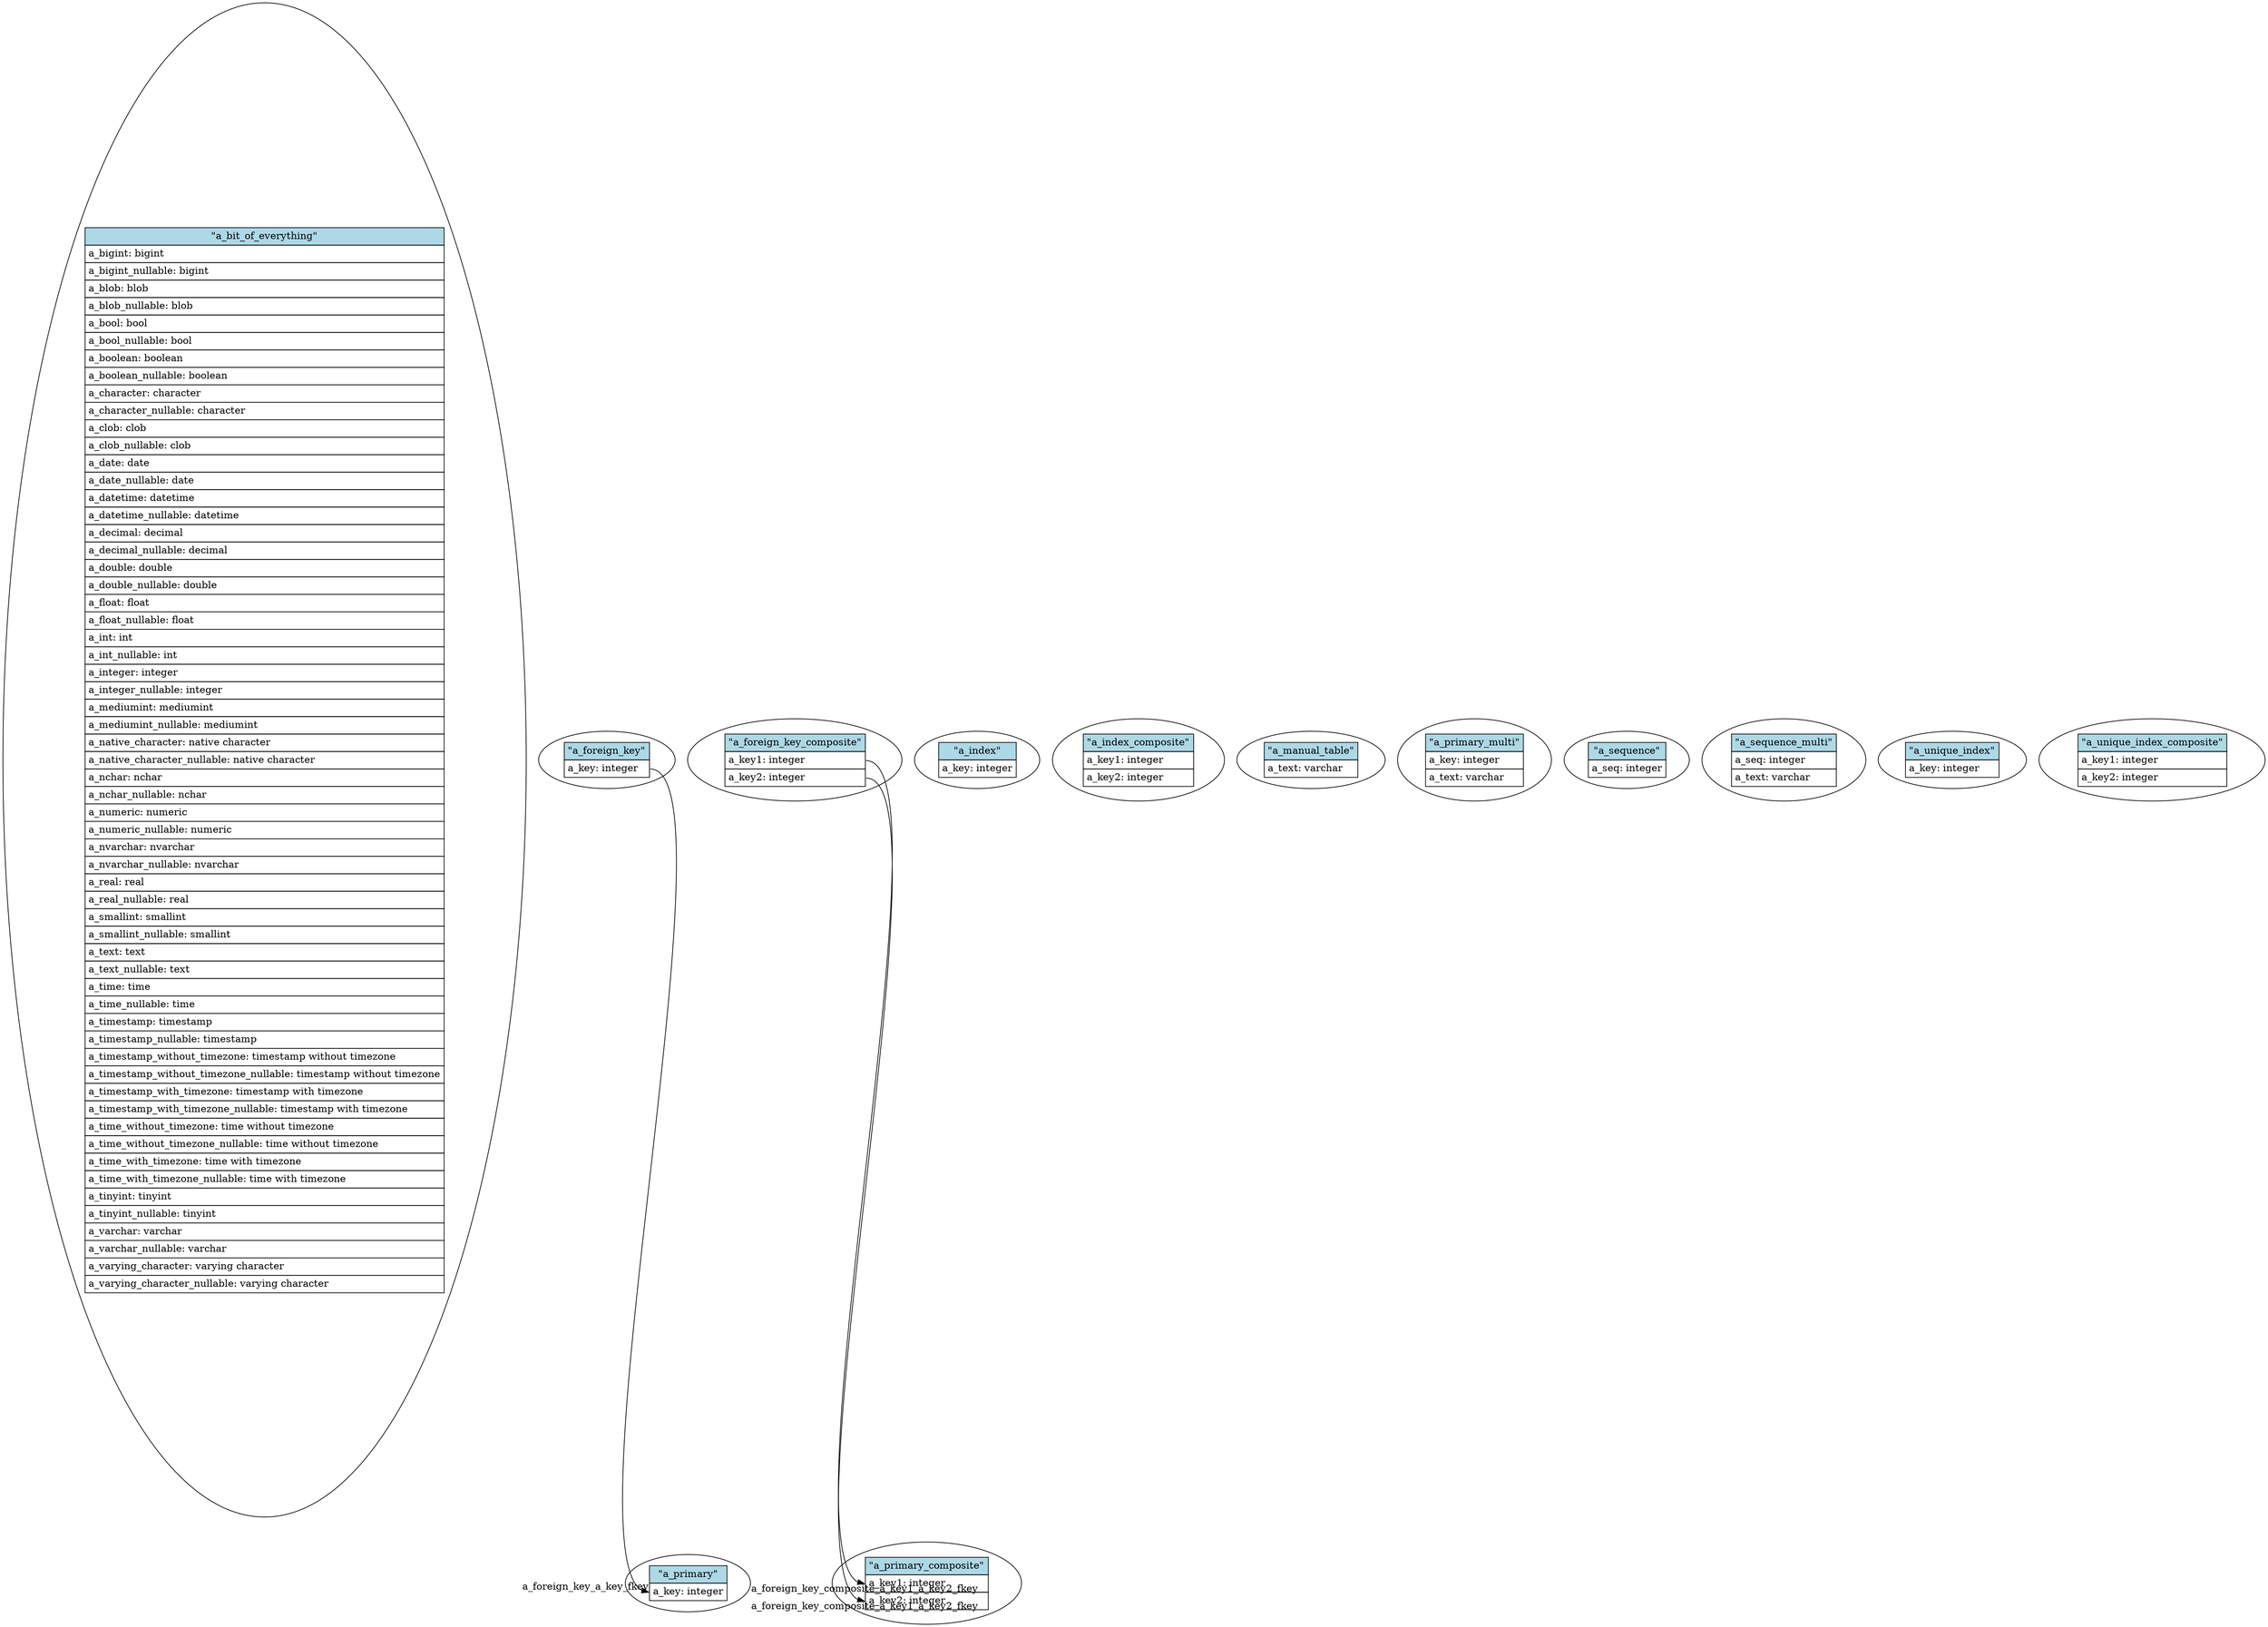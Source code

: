 // Generated by xo for the a_bit_of_everything.db schema.
digraph a_bit_of_everything_db {
	// Nodes (tables)
	"a_bit_of_everything" [ label=<
		<table border="0" cellborder="1" cellspacing="0" cellpadding="4">
		<tr><td bgcolor="lightblue">"a_bit_of_everything"</td></tr>
		<tr><td align="left" PORT="a_bigint">a_bigint: bigint</td></tr>
		<tr><td align="left" PORT="a_bigint_nullable">a_bigint_nullable: bigint</td></tr>
		<tr><td align="left" PORT="a_blob">a_blob: blob</td></tr>
		<tr><td align="left" PORT="a_blob_nullable">a_blob_nullable: blob</td></tr>
		<tr><td align="left" PORT="a_bool">a_bool: bool</td></tr>
		<tr><td align="left" PORT="a_bool_nullable">a_bool_nullable: bool</td></tr>
		<tr><td align="left" PORT="a_boolean">a_boolean: boolean</td></tr>
		<tr><td align="left" PORT="a_boolean_nullable">a_boolean_nullable: boolean</td></tr>
		<tr><td align="left" PORT="a_character">a_character: character</td></tr>
		<tr><td align="left" PORT="a_character_nullable">a_character_nullable: character</td></tr>
		<tr><td align="left" PORT="a_clob">a_clob: clob</td></tr>
		<tr><td align="left" PORT="a_clob_nullable">a_clob_nullable: clob</td></tr>
		<tr><td align="left" PORT="a_date">a_date: date</td></tr>
		<tr><td align="left" PORT="a_date_nullable">a_date_nullable: date</td></tr>
		<tr><td align="left" PORT="a_datetime">a_datetime: datetime</td></tr>
		<tr><td align="left" PORT="a_datetime_nullable">a_datetime_nullable: datetime</td></tr>
		<tr><td align="left" PORT="a_decimal">a_decimal: decimal</td></tr>
		<tr><td align="left" PORT="a_decimal_nullable">a_decimal_nullable: decimal</td></tr>
		<tr><td align="left" PORT="a_double">a_double: double</td></tr>
		<tr><td align="left" PORT="a_double_nullable">a_double_nullable: double</td></tr>
		<tr><td align="left" PORT="a_float">a_float: float</td></tr>
		<tr><td align="left" PORT="a_float_nullable">a_float_nullable: float</td></tr>
		<tr><td align="left" PORT="a_int">a_int: int</td></tr>
		<tr><td align="left" PORT="a_int_nullable">a_int_nullable: int</td></tr>
		<tr><td align="left" PORT="a_integer">a_integer: integer</td></tr>
		<tr><td align="left" PORT="a_integer_nullable">a_integer_nullable: integer</td></tr>
		<tr><td align="left" PORT="a_mediumint">a_mediumint: mediumint</td></tr>
		<tr><td align="left" PORT="a_mediumint_nullable">a_mediumint_nullable: mediumint</td></tr>
		<tr><td align="left" PORT="a_native_character">a_native_character: native character</td></tr>
		<tr><td align="left" PORT="a_native_character_nullable">a_native_character_nullable: native character</td></tr>
		<tr><td align="left" PORT="a_nchar">a_nchar: nchar</td></tr>
		<tr><td align="left" PORT="a_nchar_nullable">a_nchar_nullable: nchar</td></tr>
		<tr><td align="left" PORT="a_numeric">a_numeric: numeric</td></tr>
		<tr><td align="left" PORT="a_numeric_nullable">a_numeric_nullable: numeric</td></tr>
		<tr><td align="left" PORT="a_nvarchar">a_nvarchar: nvarchar</td></tr>
		<tr><td align="left" PORT="a_nvarchar_nullable">a_nvarchar_nullable: nvarchar</td></tr>
		<tr><td align="left" PORT="a_real">a_real: real</td></tr>
		<tr><td align="left" PORT="a_real_nullable">a_real_nullable: real</td></tr>
		<tr><td align="left" PORT="a_smallint">a_smallint: smallint</td></tr>
		<tr><td align="left" PORT="a_smallint_nullable">a_smallint_nullable: smallint</td></tr>
		<tr><td align="left" PORT="a_text">a_text: text</td></tr>
		<tr><td align="left" PORT="a_text_nullable">a_text_nullable: text</td></tr>
		<tr><td align="left" PORT="a_time">a_time: time</td></tr>
		<tr><td align="left" PORT="a_time_nullable">a_time_nullable: time</td></tr>
		<tr><td align="left" PORT="a_timestamp">a_timestamp: timestamp</td></tr>
		<tr><td align="left" PORT="a_timestamp_nullable">a_timestamp_nullable: timestamp</td></tr>
		<tr><td align="left" PORT="a_timestamp_without_timezone">a_timestamp_without_timezone: timestamp without timezone</td></tr>
		<tr><td align="left" PORT="a_timestamp_without_timezone_nullable">a_timestamp_without_timezone_nullable: timestamp without timezone</td></tr>
		<tr><td align="left" PORT="a_timestamp_with_timezone">a_timestamp_with_timezone: timestamp with timezone</td></tr>
		<tr><td align="left" PORT="a_timestamp_with_timezone_nullable">a_timestamp_with_timezone_nullable: timestamp with timezone</td></tr>
		<tr><td align="left" PORT="a_time_without_timezone">a_time_without_timezone: time without timezone</td></tr>
		<tr><td align="left" PORT="a_time_without_timezone_nullable">a_time_without_timezone_nullable: time without timezone</td></tr>
		<tr><td align="left" PORT="a_time_with_timezone">a_time_with_timezone: time with timezone</td></tr>
		<tr><td align="left" PORT="a_time_with_timezone_nullable">a_time_with_timezone_nullable: time with timezone</td></tr>
		<tr><td align="left" PORT="a_tinyint">a_tinyint: tinyint</td></tr>
		<tr><td align="left" PORT="a_tinyint_nullable">a_tinyint_nullable: tinyint</td></tr>
		<tr><td align="left" PORT="a_varchar">a_varchar: varchar</td></tr>
		<tr><td align="left" PORT="a_varchar_nullable">a_varchar_nullable: varchar</td></tr>
		<tr><td align="left" PORT="a_varying_character">a_varying_character: varying character</td></tr>
		<tr><td align="left" PORT="a_varying_character_nullable">a_varying_character_nullable: varying character</td></tr>
		</table>> ]
	
	"a_foreign_key" [ label=<
		<table border="0" cellborder="1" cellspacing="0" cellpadding="4">
		<tr><td bgcolor="lightblue">"a_foreign_key"</td></tr>
		<tr><td align="left" PORT="a_key">a_key: integer</td></tr>
		</table>> ]
	
	"a_foreign_key_composite" [ label=<
		<table border="0" cellborder="1" cellspacing="0" cellpadding="4">
		<tr><td bgcolor="lightblue">"a_foreign_key_composite"</td></tr>
		<tr><td align="left" PORT="a_key1">a_key1: integer</td></tr>
		<tr><td align="left" PORT="a_key2">a_key2: integer</td></tr>
		</table>> ]
	
	"a_index" [ label=<
		<table border="0" cellborder="1" cellspacing="0" cellpadding="4">
		<tr><td bgcolor="lightblue">"a_index"</td></tr>
		<tr><td align="left" PORT="a_key">a_key: integer</td></tr>
		</table>> ]
	
	"a_index_composite" [ label=<
		<table border="0" cellborder="1" cellspacing="0" cellpadding="4">
		<tr><td bgcolor="lightblue">"a_index_composite"</td></tr>
		<tr><td align="left" PORT="a_key1">a_key1: integer</td></tr>
		<tr><td align="left" PORT="a_key2">a_key2: integer</td></tr>
		</table>> ]
	
	"a_manual_table" [ label=<
		<table border="0" cellborder="1" cellspacing="0" cellpadding="4">
		<tr><td bgcolor="lightblue">"a_manual_table"</td></tr>
		<tr><td align="left" PORT="a_text">a_text: varchar</td></tr>
		</table>> ]
	
	"a_primary" [ label=<
		<table border="0" cellborder="1" cellspacing="0" cellpadding="4">
		<tr><td bgcolor="lightblue">"a_primary"</td></tr>
		<tr><td align="left" PORT="a_key">a_key: integer</td></tr>
		</table>> ]
	
	"a_primary_composite" [ label=<
		<table border="0" cellborder="1" cellspacing="0" cellpadding="4">
		<tr><td bgcolor="lightblue">"a_primary_composite"</td></tr>
		<tr><td align="left" PORT="a_key1">a_key1: integer</td></tr>
		<tr><td align="left" PORT="a_key2">a_key2: integer</td></tr>
		</table>> ]
	
	"a_primary_multi" [ label=<
		<table border="0" cellborder="1" cellspacing="0" cellpadding="4">
		<tr><td bgcolor="lightblue">"a_primary_multi"</td></tr>
		<tr><td align="left" PORT="a_key">a_key: integer</td></tr>
		<tr><td align="left" PORT="a_text">a_text: varchar</td></tr>
		</table>> ]
	
	"a_sequence" [ label=<
		<table border="0" cellborder="1" cellspacing="0" cellpadding="4">
		<tr><td bgcolor="lightblue">"a_sequence"</td></tr>
		<tr><td align="left" PORT="a_seq">a_seq: integer</td></tr>
		</table>> ]
	
	"a_sequence_multi" [ label=<
		<table border="0" cellborder="1" cellspacing="0" cellpadding="4">
		<tr><td bgcolor="lightblue">"a_sequence_multi"</td></tr>
		<tr><td align="left" PORT="a_seq">a_seq: integer</td></tr>
		<tr><td align="left" PORT="a_text">a_text: varchar</td></tr>
		</table>> ]
	
	"a_unique_index" [ label=<
		<table border="0" cellborder="1" cellspacing="0" cellpadding="4">
		<tr><td bgcolor="lightblue">"a_unique_index"</td></tr>
		<tr><td align="left" PORT="a_key">a_key: integer</td></tr>
		</table>> ]
	
	"a_unique_index_composite" [ label=<
		<table border="0" cellborder="1" cellspacing="0" cellpadding="4">
		<tr><td bgcolor="lightblue">"a_unique_index_composite"</td></tr>
		<tr><td align="left" PORT="a_key1">a_key1: integer</td></tr>
		<tr><td align="left" PORT="a_key2">a_key2: integer</td></tr>
		</table>> ]
	
	"a_foreign_key":"a_key":e -> "a_primary":"a_key":w [
		headlabel="a_foreign_key_a_key_fkey"]
	"a_foreign_key_composite":"a_key1":e -> "a_primary_composite":"a_key1":w [
		headlabel="a_foreign_key_composite_a_key1_a_key2_fkey"]
	"a_foreign_key_composite":"a_key2":e -> "a_primary_composite":"a_key2":w [
		headlabel="a_foreign_key_composite_a_key1_a_key2_fkey"]
}
